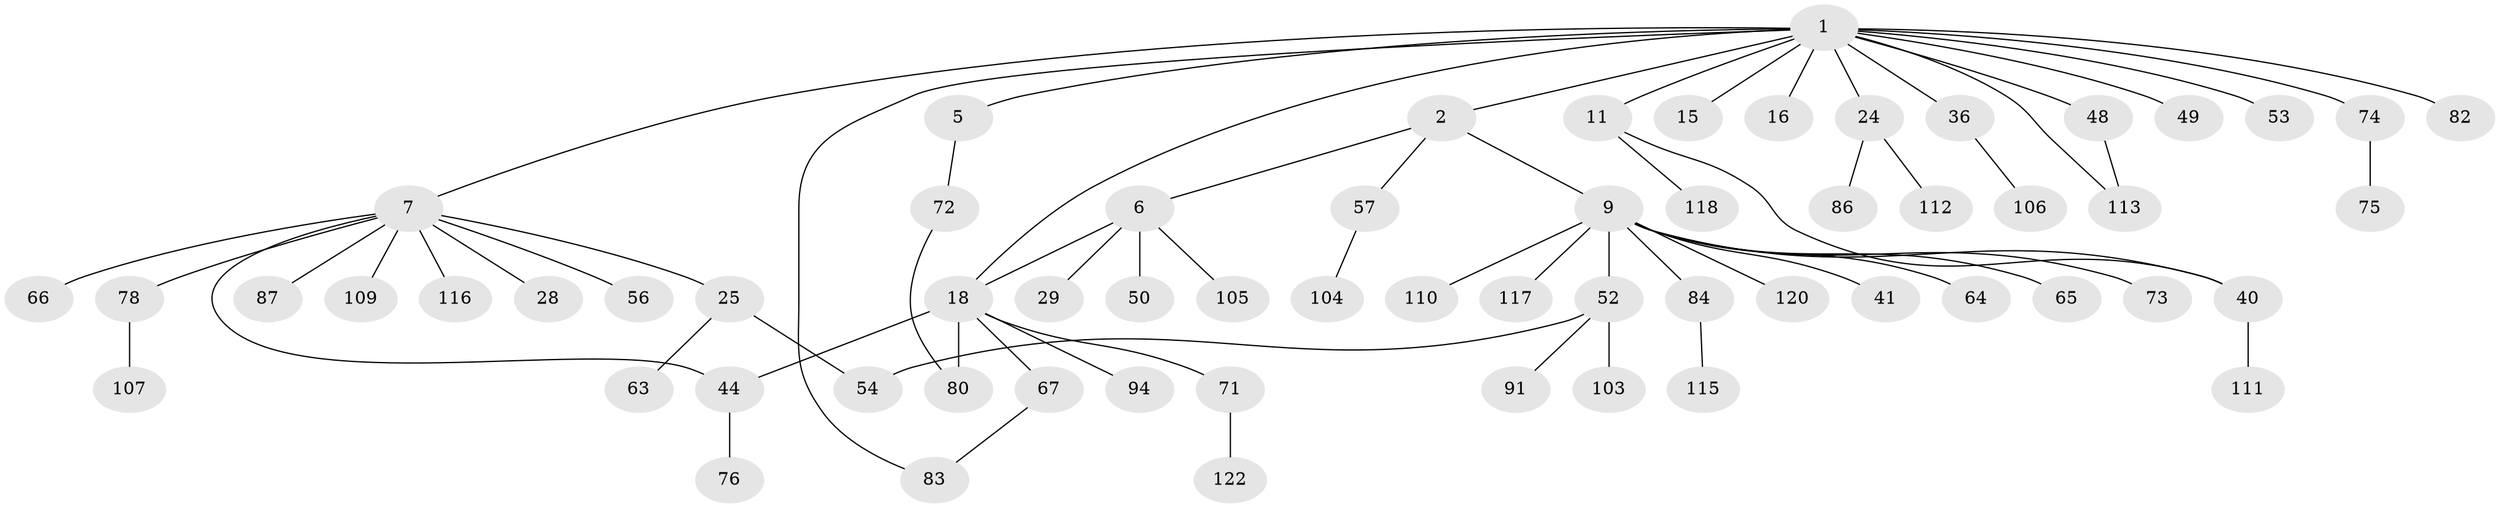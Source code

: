 // original degree distribution, {9: 0.008064516129032258, 3: 0.14516129032258066, 5: 0.03225806451612903, 6: 0.03225806451612903, 2: 0.33064516129032256, 4: 0.04032258064516129, 1: 0.4112903225806452}
// Generated by graph-tools (version 1.1) at 2025/13/03/09/25 04:13:35]
// undirected, 62 vertices, 68 edges
graph export_dot {
graph [start="1"]
  node [color=gray90,style=filled];
  1 [super="+81+3+4"];
  2 [super="+8"];
  5;
  6 [super="+69+22+20"];
  7 [super="+124+27+12"];
  9 [super="+17+39"];
  11 [super="+19+38"];
  15;
  16 [super="+61"];
  18 [super="+34+121+51+31+43"];
  24 [super="+62"];
  25 [super="+89"];
  28 [super="+55+95"];
  29;
  36 [super="+114"];
  40 [super="+88"];
  41;
  44 [super="+60"];
  48 [super="+70"];
  49 [super="+79"];
  50 [super="+101"];
  52 [super="+93+85"];
  53;
  54;
  56;
  57;
  63;
  64;
  65;
  66;
  67 [super="+96+100"];
  71;
  72;
  73;
  74;
  75 [super="+98"];
  76 [super="+92"];
  78;
  80;
  82;
  83;
  84 [super="+99"];
  86;
  87;
  91;
  94;
  103;
  104;
  105;
  106;
  107;
  109;
  110;
  111;
  112;
  113;
  115;
  116;
  117;
  118;
  120;
  122;
  1 -- 2;
  1 -- 7;
  1 -- 11;
  1 -- 18;
  1 -- 24;
  1 -- 53;
  1 -- 36;
  1 -- 5;
  1 -- 16;
  1 -- 49;
  1 -- 113;
  1 -- 83;
  1 -- 48;
  1 -- 82;
  1 -- 74;
  1 -- 15;
  2 -- 6;
  2 -- 9;
  2 -- 57;
  5 -- 72;
  6 -- 105;
  6 -- 29;
  6 -- 18;
  6 -- 50;
  7 -- 25;
  7 -- 78;
  7 -- 56;
  7 -- 109;
  7 -- 66;
  7 -- 116;
  7 -- 87;
  7 -- 44;
  7 -- 28;
  9 -- 120;
  9 -- 64;
  9 -- 65;
  9 -- 40;
  9 -- 73;
  9 -- 84;
  9 -- 117;
  9 -- 52;
  9 -- 110;
  9 -- 41;
  11 -- 40;
  11 -- 118;
  18 -- 94;
  18 -- 71;
  18 -- 67;
  18 -- 80;
  18 -- 44;
  24 -- 112;
  24 -- 86;
  25 -- 54;
  25 -- 63;
  36 -- 106;
  40 -- 111;
  44 -- 76;
  48 -- 113;
  52 -- 91;
  52 -- 54;
  52 -- 103;
  57 -- 104;
  67 -- 83;
  71 -- 122;
  72 -- 80;
  74 -- 75;
  78 -- 107;
  84 -- 115;
}
